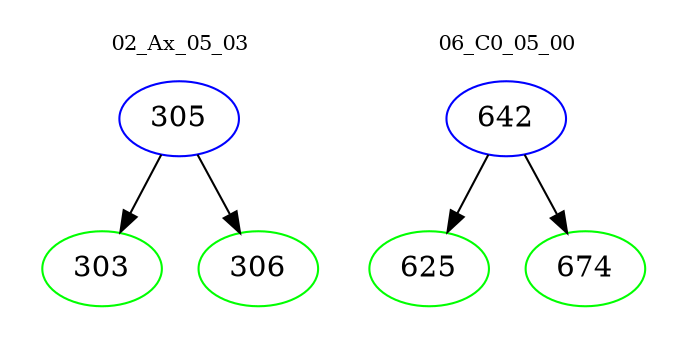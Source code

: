 digraph{
subgraph cluster_0 {
color = white
label = "02_Ax_05_03";
fontsize=10;
T0_305 [label="305", color="blue"]
T0_305 -> T0_303 [color="black"]
T0_303 [label="303", color="green"]
T0_305 -> T0_306 [color="black"]
T0_306 [label="306", color="green"]
}
subgraph cluster_1 {
color = white
label = "06_C0_05_00";
fontsize=10;
T1_642 [label="642", color="blue"]
T1_642 -> T1_625 [color="black"]
T1_625 [label="625", color="green"]
T1_642 -> T1_674 [color="black"]
T1_674 [label="674", color="green"]
}
}
